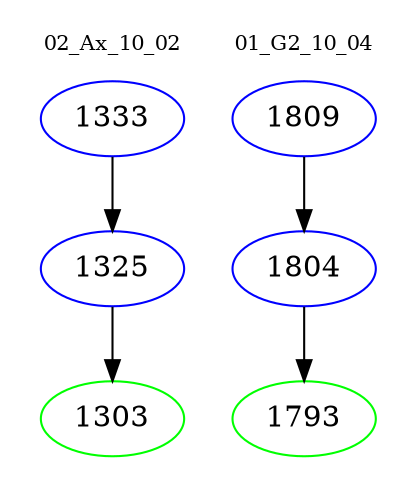 digraph{
subgraph cluster_0 {
color = white
label = "02_Ax_10_02";
fontsize=10;
T0_1333 [label="1333", color="blue"]
T0_1333 -> T0_1325 [color="black"]
T0_1325 [label="1325", color="blue"]
T0_1325 -> T0_1303 [color="black"]
T0_1303 [label="1303", color="green"]
}
subgraph cluster_1 {
color = white
label = "01_G2_10_04";
fontsize=10;
T1_1809 [label="1809", color="blue"]
T1_1809 -> T1_1804 [color="black"]
T1_1804 [label="1804", color="blue"]
T1_1804 -> T1_1793 [color="black"]
T1_1793 [label="1793", color="green"]
}
}
